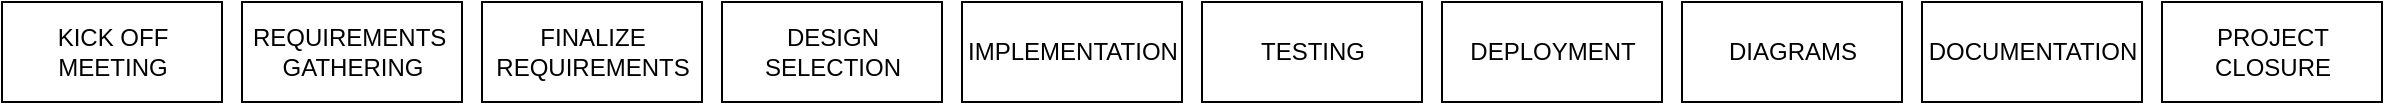 <mxfile version="20.6.0" type="device"><diagram id="N8W8_bNuFFkneTZTVn64" name="Page-1"><mxGraphModel dx="409" dy="523" grid="1" gridSize="10" guides="1" tooltips="1" connect="1" arrows="1" fold="1" page="1" pageScale="1" pageWidth="1169" pageHeight="827" math="0" shadow="0"><root><mxCell id="0"/><mxCell id="1" parent="0"/><mxCell id="2EcePdo-geT6LnTwRVfL-2" value="KICK OFF &lt;br&gt;MEETING" style="html=1;" vertex="1" parent="1"><mxGeometry x="20" y="80" width="110" height="50" as="geometry"/></mxCell><mxCell id="2EcePdo-geT6LnTwRVfL-3" value="REQUIREMENTS&amp;nbsp;&lt;br&gt;GATHERING" style="html=1;" vertex="1" parent="1"><mxGeometry x="140" y="80" width="110" height="50" as="geometry"/></mxCell><mxCell id="2EcePdo-geT6LnTwRVfL-4" value="FINALIZE &lt;br&gt;REQUIREMENTS" style="html=1;" vertex="1" parent="1"><mxGeometry x="260" y="80" width="110" height="50" as="geometry"/></mxCell><mxCell id="2EcePdo-geT6LnTwRVfL-5" value="DESIGN &lt;br&gt;SELECTION" style="html=1;" vertex="1" parent="1"><mxGeometry x="380" y="80" width="110" height="50" as="geometry"/></mxCell><mxCell id="2EcePdo-geT6LnTwRVfL-6" value="IMPLEMENTATION" style="html=1;" vertex="1" parent="1"><mxGeometry x="500" y="80" width="110" height="50" as="geometry"/></mxCell><mxCell id="2EcePdo-geT6LnTwRVfL-7" value="TESTING" style="html=1;" vertex="1" parent="1"><mxGeometry x="620" y="80" width="110" height="50" as="geometry"/></mxCell><mxCell id="2EcePdo-geT6LnTwRVfL-8" value="DEPLOYMENT" style="html=1;" vertex="1" parent="1"><mxGeometry x="740" y="80" width="110" height="50" as="geometry"/></mxCell><mxCell id="2EcePdo-geT6LnTwRVfL-9" value="DIAGRAMS" style="html=1;" vertex="1" parent="1"><mxGeometry x="860" y="80" width="110" height="50" as="geometry"/></mxCell><mxCell id="2EcePdo-geT6LnTwRVfL-10" value="DOCUMENTATION" style="html=1;" vertex="1" parent="1"><mxGeometry x="980" y="80" width="110" height="50" as="geometry"/></mxCell><mxCell id="2EcePdo-geT6LnTwRVfL-11" value="PROJECT&lt;br&gt;CLOSURE" style="html=1;" vertex="1" parent="1"><mxGeometry x="1100" y="80" width="110" height="50" as="geometry"/></mxCell></root></mxGraphModel></diagram></mxfile>